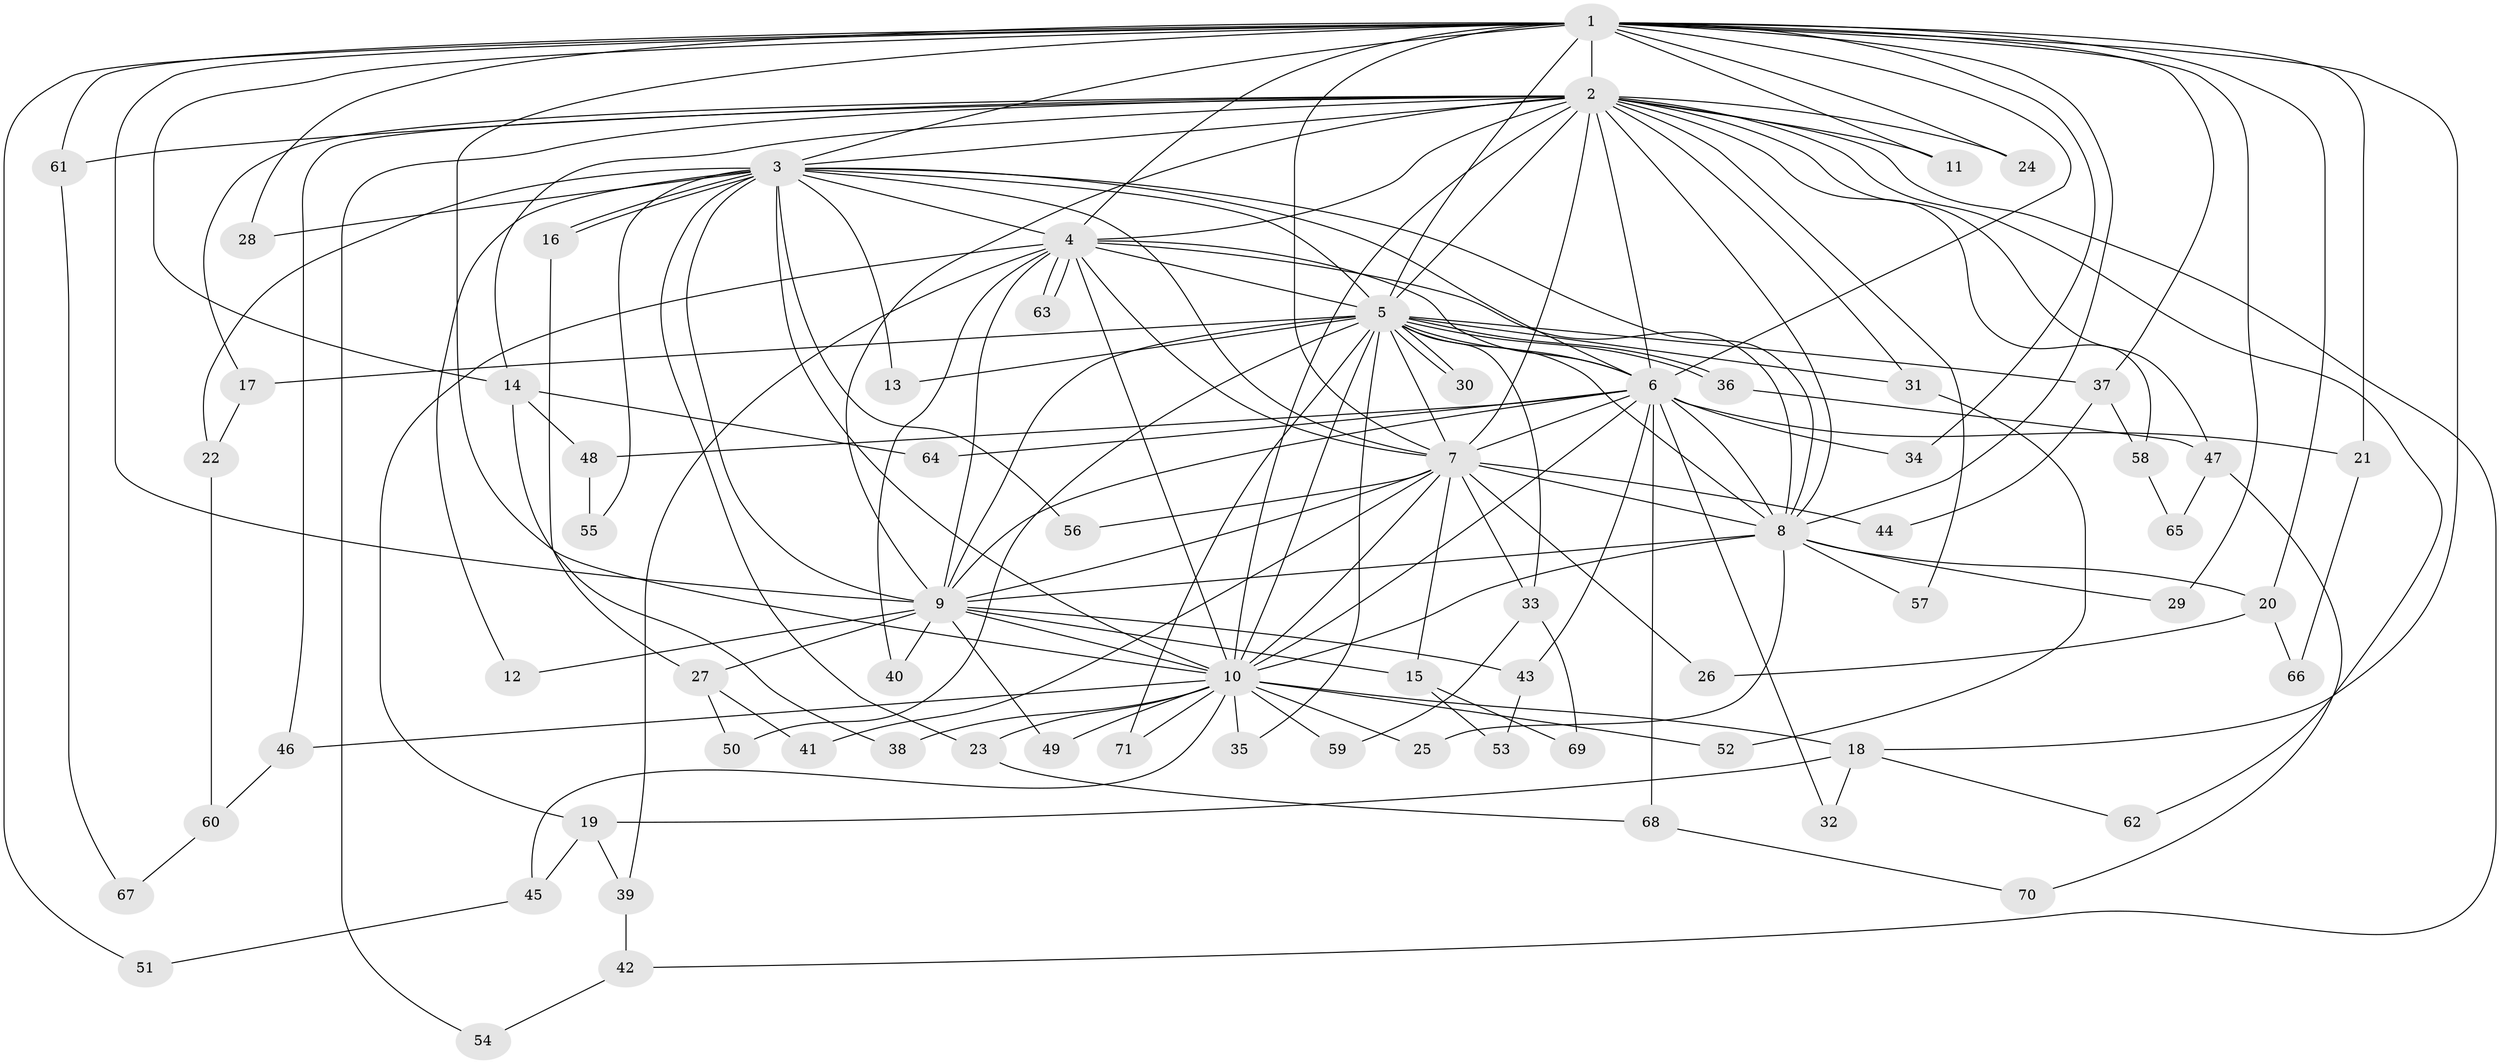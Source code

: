 // Generated by graph-tools (version 1.1) at 2025/46/03/09/25 04:46:17]
// undirected, 71 vertices, 167 edges
graph export_dot {
graph [start="1"]
  node [color=gray90,style=filled];
  1;
  2;
  3;
  4;
  5;
  6;
  7;
  8;
  9;
  10;
  11;
  12;
  13;
  14;
  15;
  16;
  17;
  18;
  19;
  20;
  21;
  22;
  23;
  24;
  25;
  26;
  27;
  28;
  29;
  30;
  31;
  32;
  33;
  34;
  35;
  36;
  37;
  38;
  39;
  40;
  41;
  42;
  43;
  44;
  45;
  46;
  47;
  48;
  49;
  50;
  51;
  52;
  53;
  54;
  55;
  56;
  57;
  58;
  59;
  60;
  61;
  62;
  63;
  64;
  65;
  66;
  67;
  68;
  69;
  70;
  71;
  1 -- 2;
  1 -- 3;
  1 -- 4;
  1 -- 5;
  1 -- 6;
  1 -- 7;
  1 -- 8;
  1 -- 9;
  1 -- 10;
  1 -- 11;
  1 -- 14;
  1 -- 18;
  1 -- 20;
  1 -- 21;
  1 -- 24;
  1 -- 28;
  1 -- 29;
  1 -- 34;
  1 -- 37;
  1 -- 51;
  1 -- 61;
  2 -- 3;
  2 -- 4;
  2 -- 5;
  2 -- 6;
  2 -- 7;
  2 -- 8;
  2 -- 9;
  2 -- 10;
  2 -- 11;
  2 -- 14;
  2 -- 17;
  2 -- 24;
  2 -- 31;
  2 -- 42;
  2 -- 46;
  2 -- 47;
  2 -- 54;
  2 -- 57;
  2 -- 58;
  2 -- 61;
  2 -- 62;
  3 -- 4;
  3 -- 5;
  3 -- 6;
  3 -- 7;
  3 -- 8;
  3 -- 9;
  3 -- 10;
  3 -- 12;
  3 -- 13;
  3 -- 16;
  3 -- 16;
  3 -- 22;
  3 -- 23;
  3 -- 28;
  3 -- 55;
  3 -- 56;
  4 -- 5;
  4 -- 6;
  4 -- 7;
  4 -- 8;
  4 -- 9;
  4 -- 10;
  4 -- 19;
  4 -- 39;
  4 -- 40;
  4 -- 63;
  4 -- 63;
  5 -- 6;
  5 -- 7;
  5 -- 8;
  5 -- 9;
  5 -- 10;
  5 -- 13;
  5 -- 17;
  5 -- 30;
  5 -- 30;
  5 -- 31;
  5 -- 33;
  5 -- 35;
  5 -- 36;
  5 -- 36;
  5 -- 37;
  5 -- 50;
  5 -- 71;
  6 -- 7;
  6 -- 8;
  6 -- 9;
  6 -- 10;
  6 -- 21;
  6 -- 32;
  6 -- 34;
  6 -- 43;
  6 -- 48;
  6 -- 64;
  6 -- 68;
  7 -- 8;
  7 -- 9;
  7 -- 10;
  7 -- 15;
  7 -- 26;
  7 -- 33;
  7 -- 41;
  7 -- 44;
  7 -- 56;
  8 -- 9;
  8 -- 10;
  8 -- 20;
  8 -- 25;
  8 -- 29;
  8 -- 57;
  9 -- 10;
  9 -- 12;
  9 -- 15;
  9 -- 27;
  9 -- 40;
  9 -- 43;
  9 -- 49;
  10 -- 18;
  10 -- 23;
  10 -- 25;
  10 -- 35;
  10 -- 38;
  10 -- 45;
  10 -- 46;
  10 -- 49;
  10 -- 52;
  10 -- 59;
  10 -- 71;
  14 -- 38;
  14 -- 48;
  14 -- 64;
  15 -- 53;
  15 -- 69;
  16 -- 27;
  17 -- 22;
  18 -- 19;
  18 -- 32;
  18 -- 62;
  19 -- 39;
  19 -- 45;
  20 -- 26;
  20 -- 66;
  21 -- 66;
  22 -- 60;
  23 -- 68;
  27 -- 41;
  27 -- 50;
  31 -- 52;
  33 -- 59;
  33 -- 69;
  36 -- 47;
  37 -- 44;
  37 -- 58;
  39 -- 42;
  42 -- 54;
  43 -- 53;
  45 -- 51;
  46 -- 60;
  47 -- 65;
  47 -- 70;
  48 -- 55;
  58 -- 65;
  60 -- 67;
  61 -- 67;
  68 -- 70;
}

